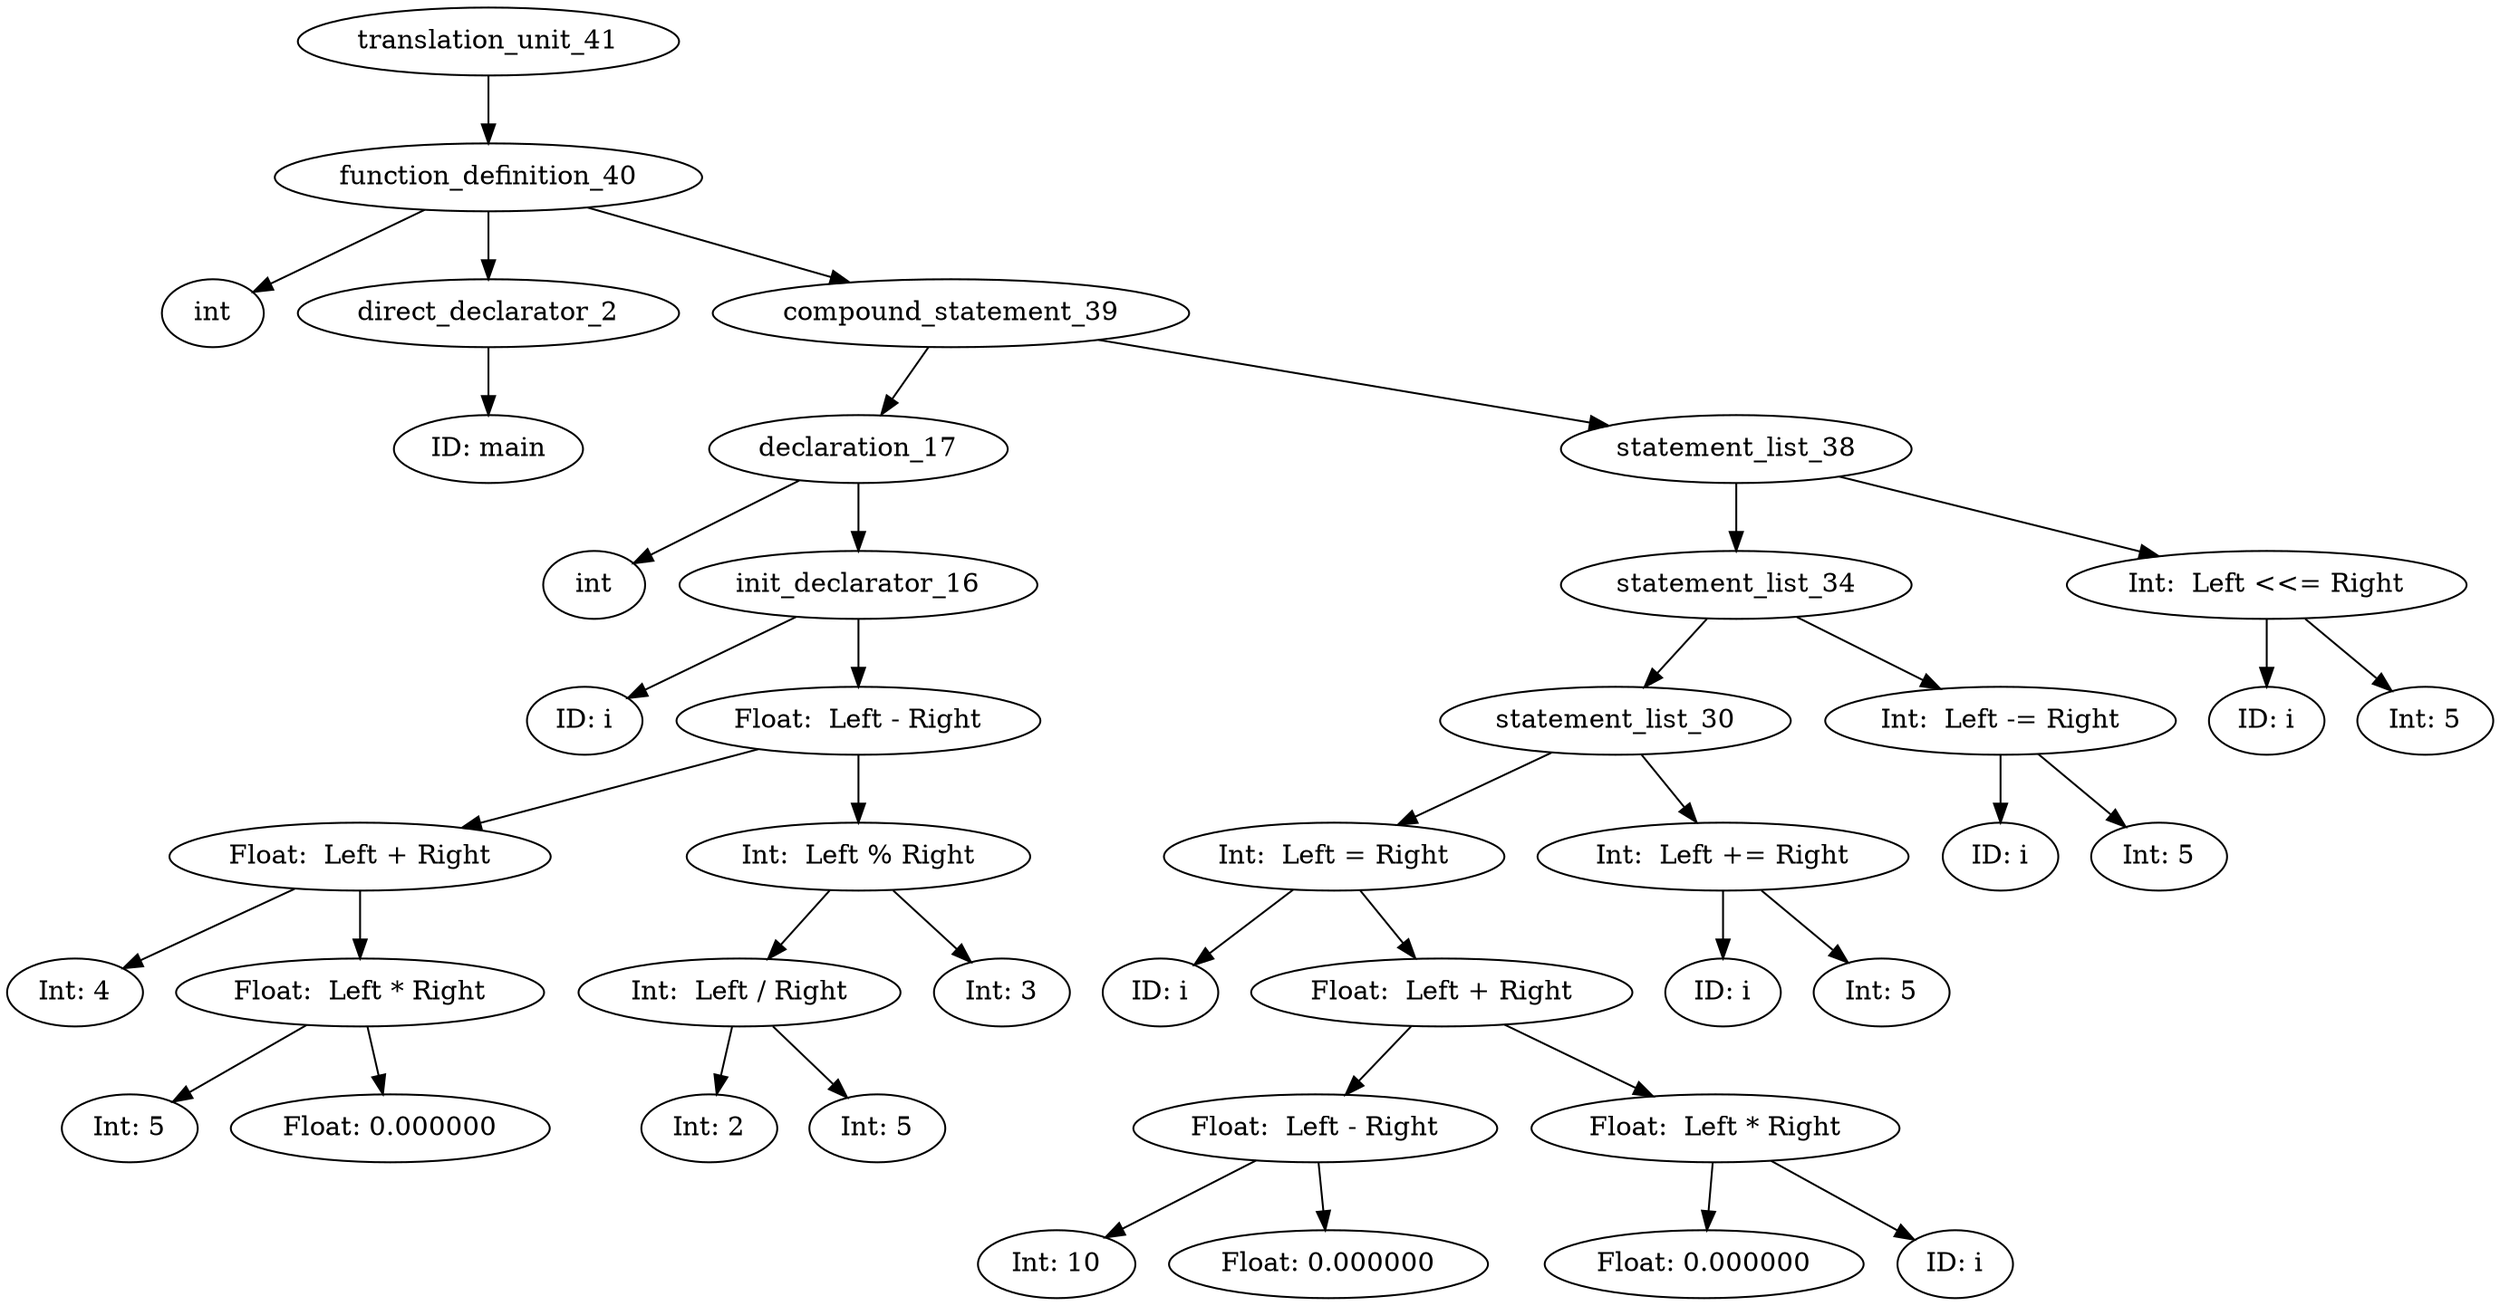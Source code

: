digraph AST {
	translation_unit_41 -> function_definition_40;
	function_definition_40 -> type_specifier_0;
	type_specifier_0 [label="int"]
	function_definition_40 -> direct_declarator_2;
	direct_declarator_2 -> identifier_1;
	identifier_1 [label="ID: main"]
	function_definition_40 -> compound_statement_39;
	compound_statement_39 -> declaration_17;
	declaration_17 -> type_specifier_3;
	type_specifier_3 [label="int"]
	declaration_17 -> init_declarator_16;
	init_declarator_16 -> identifier_4;
	identifier_4 [label="ID: i"]
	init_declarator_16 -> unary_expression_15;
	unary_expression_15 [label="Float:  Left - Right"]
	unary_expression_15 -> unary_expression_9;
	unary_expression_9 [label="Float:  Left + Right"]
	unary_expression_9 -> constant_5;
	constant_5 [label="Int: 4"]
	unary_expression_9 -> unary_expression_8;
	unary_expression_8 [label="Float:  Left * Right"]
	unary_expression_8 -> constant_6;
	constant_6 [label="Int: 5"]
	unary_expression_8 -> constant_7;
	constant_7 [label="Float: 0.000000"]
	unary_expression_15 -> unary_expression_14;
	unary_expression_14 [label="Int:  Left % Right"]
	unary_expression_14 -> unary_expression_12;
	unary_expression_12 [label="Int:  Left / Right"]
	unary_expression_12 -> constant_10;
	constant_10 [label="Int: 2"]
	unary_expression_12 -> constant_11;
	constant_11 [label="Int: 5"]
	unary_expression_14 -> constant_13;
	constant_13 [label="Int: 3"]
	compound_statement_39 -> statement_list_38;
	statement_list_38 -> statement_list_34;
	statement_list_34 -> statement_list_30;
	statement_list_30 -> assignment_expression_26;
	assignment_expression_26 [label="Int:  Left = Right"]
	assignment_expression_26 -> identifier_18;
	identifier_18 [label="ID: i"]
	assignment_expression_26 -> unary_expression_25;
	unary_expression_25 [label="Float:  Left + Right"]
	unary_expression_25 -> unary_expression_21;
	unary_expression_21 [label="Float:  Left - Right"]
	unary_expression_21 -> constant_19;
	constant_19 [label="Int: 10"]
	unary_expression_21 -> constant_20;
	constant_20 [label="Float: 0.000000"]
	unary_expression_25 -> unary_expression_24;
	unary_expression_24 [label="Float:  Left * Right"]
	unary_expression_24 -> constant_22;
	constant_22 [label="Float: 0.000000"]
	unary_expression_24 -> identifier_23;
	identifier_23 [label="ID: i"]
	statement_list_30 -> assignment_expression_29;
	assignment_expression_29 [label="Int:  Left += Right"]
	assignment_expression_29 -> identifier_27;
	identifier_27 [label="ID: i"]
	assignment_expression_29 -> constant_28;
	constant_28 [label="Int: 5"]
	statement_list_34 -> assignment_expression_33;
	assignment_expression_33 [label="Int:  Left -= Right"]
	assignment_expression_33 -> identifier_31;
	identifier_31 [label="ID: i"]
	assignment_expression_33 -> constant_32;
	constant_32 [label="Int: 5"]
	statement_list_38 -> assignment_expression_37;
	assignment_expression_37 [label="Int:  Left <<= Right"]
	assignment_expression_37 -> identifier_35;
	identifier_35 [label="ID: i"]
	assignment_expression_37 -> constant_36;
	constant_36 [label="Int: 5"]
}
